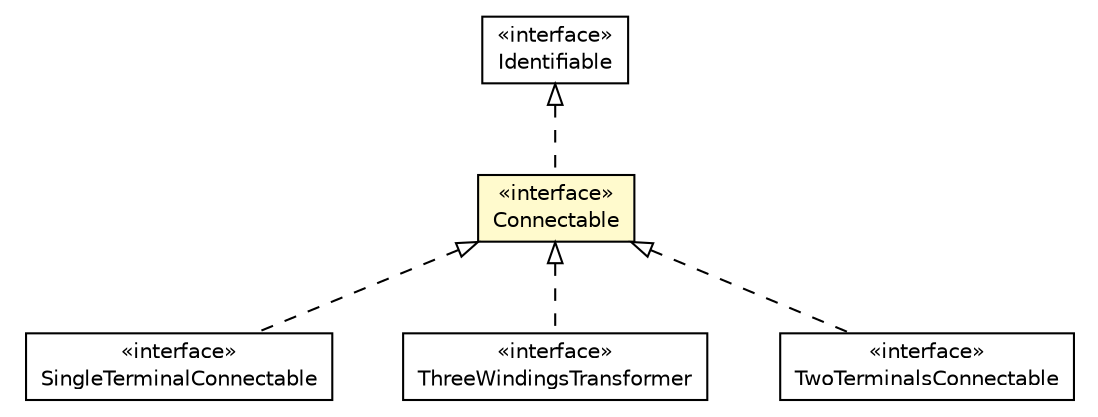 #!/usr/local/bin/dot
#
# Class diagram 
# Generated by UMLGraph version R5_6 (http://www.umlgraph.org/)
#

digraph G {
	edge [fontname="Helvetica",fontsize=10,labelfontname="Helvetica",labelfontsize=10];
	node [fontname="Helvetica",fontsize=10,shape=plaintext];
	nodesep=0.25;
	ranksep=0.5;
	// eu.itesla_project.iidm.network.SingleTerminalConnectable
	c955 [label=<<table title="eu.itesla_project.iidm.network.SingleTerminalConnectable" border="0" cellborder="1" cellspacing="0" cellpadding="2" port="p" href="./SingleTerminalConnectable.html">
		<tr><td><table border="0" cellspacing="0" cellpadding="1">
<tr><td align="center" balign="center"> &#171;interface&#187; </td></tr>
<tr><td align="center" balign="center"> SingleTerminalConnectable </td></tr>
		</table></td></tr>
		</table>>, URL="./SingleTerminalConnectable.html", fontname="Helvetica", fontcolor="black", fontsize=10.0];
	// eu.itesla_project.iidm.network.ThreeWindingsTransformer
	c1010 [label=<<table title="eu.itesla_project.iidm.network.ThreeWindingsTransformer" border="0" cellborder="1" cellspacing="0" cellpadding="2" port="p" href="./ThreeWindingsTransformer.html">
		<tr><td><table border="0" cellspacing="0" cellpadding="1">
<tr><td align="center" balign="center"> &#171;interface&#187; </td></tr>
<tr><td align="center" balign="center"> ThreeWindingsTransformer </td></tr>
		</table></td></tr>
		</table>>, URL="./ThreeWindingsTransformer.html", fontname="Helvetica", fontcolor="black", fontsize=10.0];
	// eu.itesla_project.iidm.network.Identifiable
	c1018 [label=<<table title="eu.itesla_project.iidm.network.Identifiable" border="0" cellborder="1" cellspacing="0" cellpadding="2" port="p" href="./Identifiable.html">
		<tr><td><table border="0" cellspacing="0" cellpadding="1">
<tr><td align="center" balign="center"> &#171;interface&#187; </td></tr>
<tr><td align="center" balign="center"> Identifiable </td></tr>
		</table></td></tr>
		</table>>, URL="./Identifiable.html", fontname="Helvetica", fontcolor="black", fontsize=10.0];
	// eu.itesla_project.iidm.network.TwoTerminalsConnectable
	c1036 [label=<<table title="eu.itesla_project.iidm.network.TwoTerminalsConnectable" border="0" cellborder="1" cellspacing="0" cellpadding="2" port="p" href="./TwoTerminalsConnectable.html">
		<tr><td><table border="0" cellspacing="0" cellpadding="1">
<tr><td align="center" balign="center"> &#171;interface&#187; </td></tr>
<tr><td align="center" balign="center"> TwoTerminalsConnectable </td></tr>
		</table></td></tr>
		</table>>, URL="./TwoTerminalsConnectable.html", fontname="Helvetica", fontcolor="black", fontsize=10.0];
	// eu.itesla_project.iidm.network.Connectable
	c1052 [label=<<table title="eu.itesla_project.iidm.network.Connectable" border="0" cellborder="1" cellspacing="0" cellpadding="2" port="p" bgcolor="lemonChiffon" href="./Connectable.html">
		<tr><td><table border="0" cellspacing="0" cellpadding="1">
<tr><td align="center" balign="center"> &#171;interface&#187; </td></tr>
<tr><td align="center" balign="center"> Connectable </td></tr>
		</table></td></tr>
		</table>>, URL="./Connectable.html", fontname="Helvetica", fontcolor="black", fontsize=10.0];
	//eu.itesla_project.iidm.network.SingleTerminalConnectable implements eu.itesla_project.iidm.network.Connectable
	c1052:p -> c955:p [dir=back,arrowtail=empty,style=dashed];
	//eu.itesla_project.iidm.network.ThreeWindingsTransformer implements eu.itesla_project.iidm.network.Connectable
	c1052:p -> c1010:p [dir=back,arrowtail=empty,style=dashed];
	//eu.itesla_project.iidm.network.TwoTerminalsConnectable implements eu.itesla_project.iidm.network.Connectable
	c1052:p -> c1036:p [dir=back,arrowtail=empty,style=dashed];
	//eu.itesla_project.iidm.network.Connectable implements eu.itesla_project.iidm.network.Identifiable
	c1018:p -> c1052:p [dir=back,arrowtail=empty,style=dashed];
}

